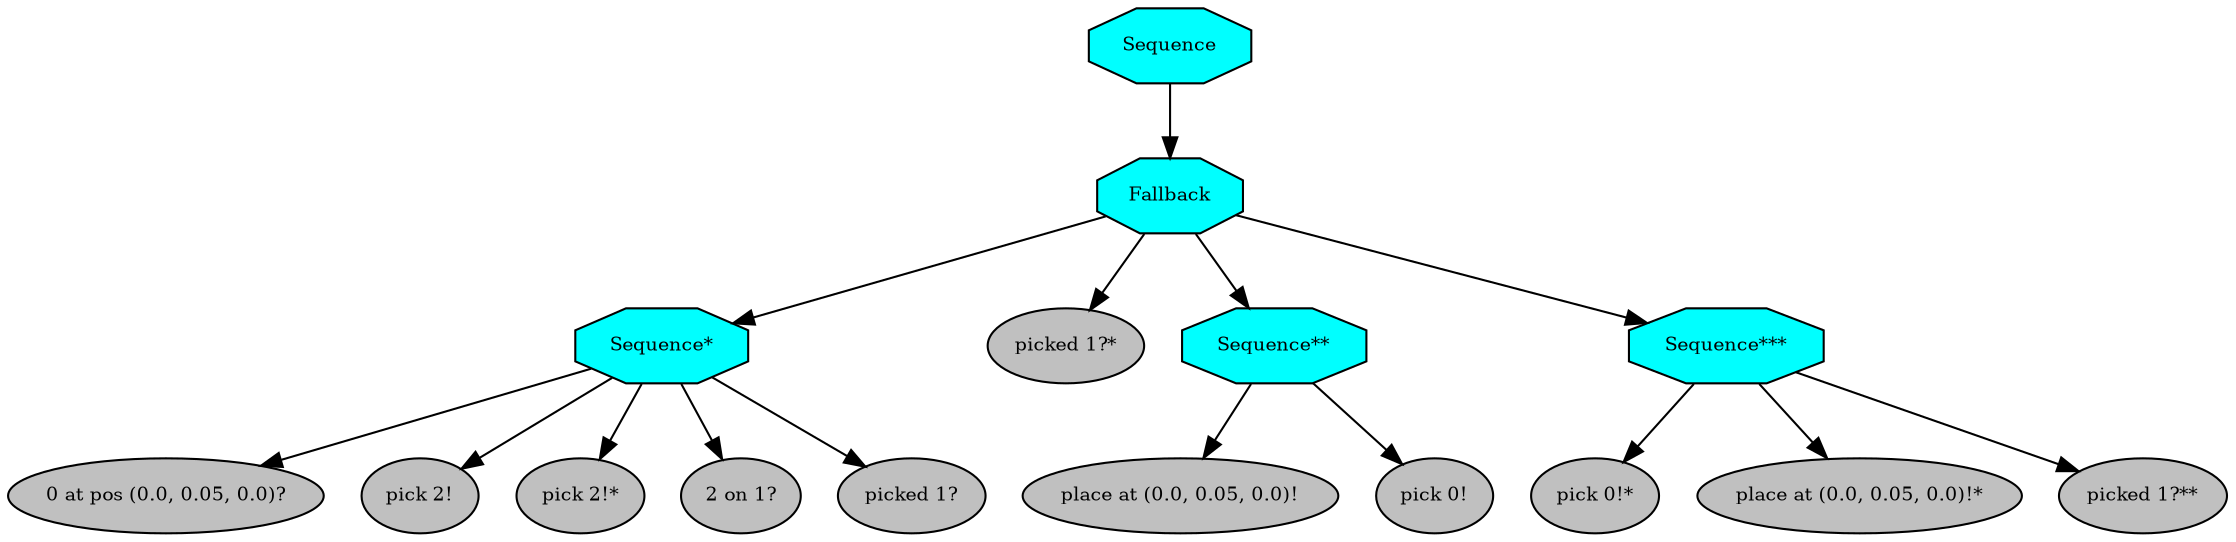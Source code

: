 digraph pastafarianism {
ordering=out;
graph [fontname="times-roman"];
node [fontname="times-roman"];
edge [fontname="times-roman"];
Sequence [fillcolor=cyan, fontcolor=black, fontsize=9, label=Sequence, shape=octagon, style=filled];
Fallback [fillcolor=cyan, fontcolor=black, fontsize=9, label=Fallback, shape=octagon, style=filled];
Sequence -> Fallback;
"Sequence*" [fillcolor=cyan, fontcolor=black, fontsize=9, label="Sequence*", shape=octagon, style=filled];
Fallback -> "Sequence*";
"0 at pos (0.0, 0.05, 0.0)?" [fillcolor=gray, fontcolor=black, fontsize=9, label="0 at pos (0.0, 0.05, 0.0)?", shape=ellipse, style=filled];
"Sequence*" -> "0 at pos (0.0, 0.05, 0.0)?";
"pick 2!" [fillcolor=gray, fontcolor=black, fontsize=9, label="pick 2!", shape=ellipse, style=filled];
"Sequence*" -> "pick 2!";
"pick 2!*" [fillcolor=gray, fontcolor=black, fontsize=9, label="pick 2!*", shape=ellipse, style=filled];
"Sequence*" -> "pick 2!*";
"2 on 1?" [fillcolor=gray, fontcolor=black, fontsize=9, label="2 on 1?", shape=ellipse, style=filled];
"Sequence*" -> "2 on 1?";
"picked 1?" [fillcolor=gray, fontcolor=black, fontsize=9, label="picked 1?", shape=ellipse, style=filled];
"Sequence*" -> "picked 1?";
"picked 1?*" [fillcolor=gray, fontcolor=black, fontsize=9, label="picked 1?*", shape=ellipse, style=filled];
Fallback -> "picked 1?*";
"Sequence**" [fillcolor=cyan, fontcolor=black, fontsize=9, label="Sequence**", shape=octagon, style=filled];
Fallback -> "Sequence**";
"place at (0.0, 0.05, 0.0)!" [fillcolor=gray, fontcolor=black, fontsize=9, label="place at (0.0, 0.05, 0.0)!", shape=ellipse, style=filled];
"Sequence**" -> "place at (0.0, 0.05, 0.0)!";
"pick 0!" [fillcolor=gray, fontcolor=black, fontsize=9, label="pick 0!", shape=ellipse, style=filled];
"Sequence**" -> "pick 0!";
"Sequence***" [fillcolor=cyan, fontcolor=black, fontsize=9, label="Sequence***", shape=octagon, style=filled];
Fallback -> "Sequence***";
"pick 0!*" [fillcolor=gray, fontcolor=black, fontsize=9, label="pick 0!*", shape=ellipse, style=filled];
"Sequence***" -> "pick 0!*";
"place at (0.0, 0.05, 0.0)!*" [fillcolor=gray, fontcolor=black, fontsize=9, label="place at (0.0, 0.05, 0.0)!*", shape=ellipse, style=filled];
"Sequence***" -> "place at (0.0, 0.05, 0.0)!*";
"picked 1?**" [fillcolor=gray, fontcolor=black, fontsize=9, label="picked 1?**", shape=ellipse, style=filled];
"Sequence***" -> "picked 1?**";
}
